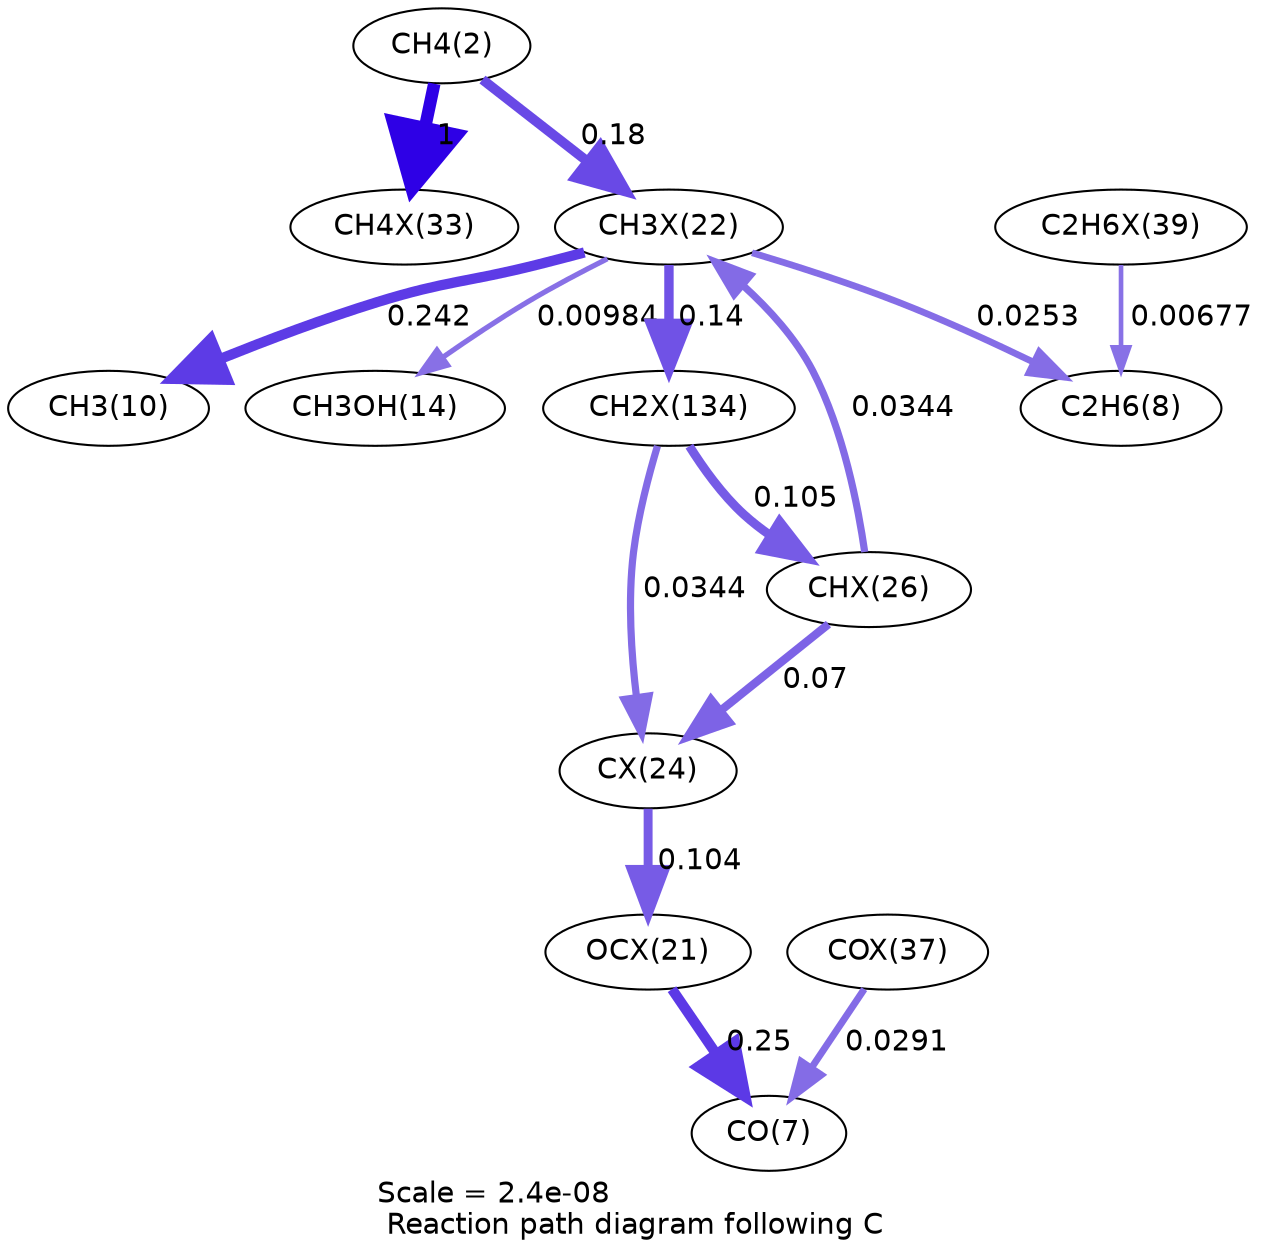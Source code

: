 digraph reaction_paths {
center=1;
s4 -> s62[fontname="Helvetica", penwidth=6, arrowsize=3, color="0.7, 1.5, 0.9"
, label=" 1"];
s4 -> s56[fontname="Helvetica", penwidth=4.7, arrowsize=2.35, color="0.7, 0.68, 0.9"
, label=" 0.18"];
s56 -> s10[fontname="Helvetica", penwidth=3.22, arrowsize=1.61, color="0.7, 0.525, 0.9"
, label=" 0.0253"];
s68 -> s10[fontname="Helvetica", penwidth=2.23, arrowsize=1.11, color="0.7, 0.507, 0.9"
, label=" 0.00677"];
s56 -> s12[fontname="Helvetica", penwidth=4.93, arrowsize=2.46, color="0.7, 0.742, 0.9"
, label=" 0.242"];
s56 -> s16[fontname="Helvetica", penwidth=2.51, arrowsize=1.26, color="0.7, 0.51, 0.9"
, label=" 0.00984"];
s56 -> s78[fontname="Helvetica", penwidth=4.51, arrowsize=2.26, color="0.7, 0.64, 0.9"
, label=" 0.14"];
s60 -> s56[fontname="Helvetica", penwidth=3.46, arrowsize=1.73, color="0.7, 0.534, 0.9"
, label=" 0.0344"];
s78 -> s60[fontname="Helvetica", penwidth=4.3, arrowsize=2.15, color="0.7, 0.605, 0.9"
, label=" 0.105"];
s78 -> s58[fontname="Helvetica", penwidth=3.46, arrowsize=1.73, color="0.7, 0.534, 0.9"
, label=" 0.0344"];
s60 -> s58[fontname="Helvetica", penwidth=3.99, arrowsize=2, color="0.7, 0.57, 0.9"
, label=" 0.07"];
s55 -> s9[fontname="Helvetica", penwidth=4.95, arrowsize=2.48, color="0.7, 0.75, 0.9"
, label=" 0.25"];
s66 -> s9[fontname="Helvetica", penwidth=3.33, arrowsize=1.66, color="0.7, 0.529, 0.9"
, label=" 0.0291"];
s58 -> s55[fontname="Helvetica", penwidth=4.29, arrowsize=2.15, color="0.7, 0.604, 0.9"
, label=" 0.104"];
s4 [ fontname="Helvetica", label="CH4(2)"];
s9 [ fontname="Helvetica", label="CO(7)"];
s10 [ fontname="Helvetica", label="C2H6(8)"];
s12 [ fontname="Helvetica", label="CH3(10)"];
s16 [ fontname="Helvetica", label="CH3OH(14)"];
s55 [ fontname="Helvetica", label="OCX(21)"];
s56 [ fontname="Helvetica", label="CH3X(22)"];
s58 [ fontname="Helvetica", label="CX(24)"];
s60 [ fontname="Helvetica", label="CHX(26)"];
s62 [ fontname="Helvetica", label="CH4X(33)"];
s66 [ fontname="Helvetica", label="COX(37)"];
s68 [ fontname="Helvetica", label="C2H6X(39)"];
s78 [ fontname="Helvetica", label="CH2X(134)"];
 label = "Scale = 2.4e-08\l Reaction path diagram following C";
 fontname = "Helvetica";
}
